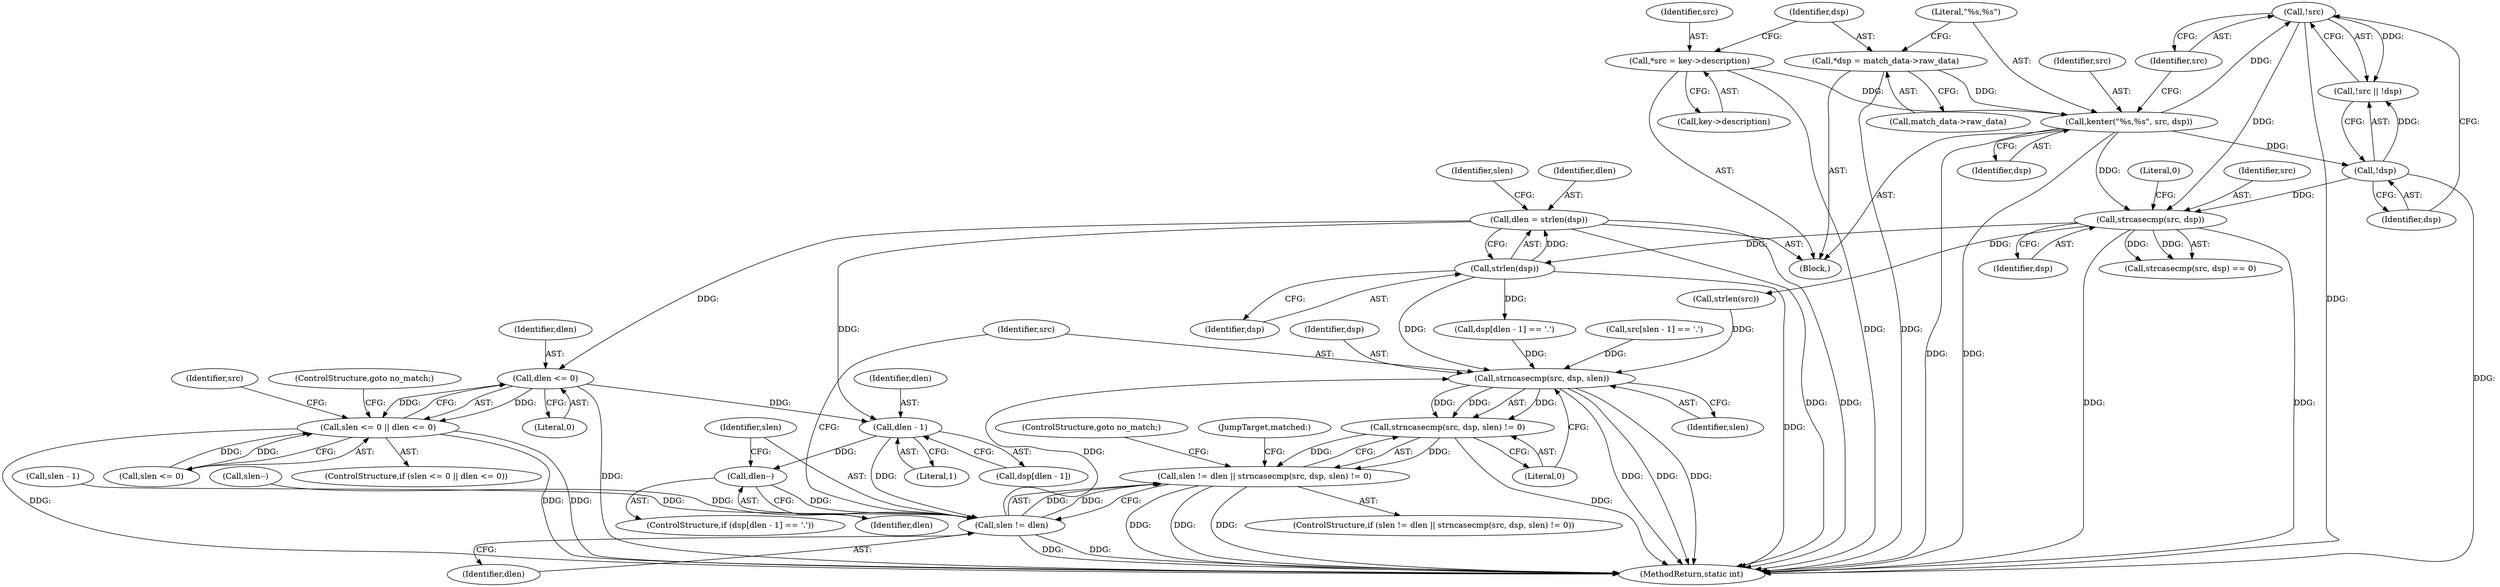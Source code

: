 digraph "0_linux_c06cfb08b88dfbe13be44a69ae2fdc3a7c902d81_1@API" {
"1000144" [label="(Call,dlen = strlen(dsp))"];
"1000146" [label="(Call,strlen(dsp))"];
"1000135" [label="(Call,strcasecmp(src, dsp))"];
"1000128" [label="(Call,!src)"];
"1000122" [label="(Call,kenter(\"%s,%s\", src, dsp))"];
"1000111" [label="(Call,*src = key->description)"];
"1000117" [label="(Call,*dsp = match_data->raw_data)"];
"1000130" [label="(Call,!dsp)"];
"1000153" [label="(Call,dlen <= 0)"];
"1000149" [label="(Call,slen <= 0 || dlen <= 0)"];
"1000171" [label="(Call,dlen - 1)"];
"1000175" [label="(Call,dlen--)"];
"1000179" [label="(Call,slen != dlen)"];
"1000178" [label="(Call,slen != dlen || strncasecmp(src, dsp, slen) != 0)"];
"1000183" [label="(Call,strncasecmp(src, dsp, slen))"];
"1000182" [label="(Call,strncasecmp(src, dsp, slen) != 0)"];
"1000125" [label="(Identifier,dsp)"];
"1000161" [label="(Call,slen - 1)"];
"1000138" [label="(Literal,0)"];
"1000165" [label="(Call,slen--)"];
"1000160" [label="(Identifier,src)"];
"1000149" [label="(Call,slen <= 0 || dlen <= 0)"];
"1000183" [label="(Call,strncasecmp(src, dsp, slen))"];
"1000153" [label="(Call,dlen <= 0)"];
"1000155" [label="(Literal,0)"];
"1000180" [label="(Identifier,slen)"];
"1000175" [label="(Call,dlen--)"];
"1000182" [label="(Call,strncasecmp(src, dsp, slen) != 0)"];
"1000173" [label="(Literal,1)"];
"1000156" [label="(ControlStructure,goto no_match;)"];
"1000176" [label="(Identifier,dlen)"];
"1000177" [label="(ControlStructure,if (slen != dlen || strncasecmp(src, dsp, slen) != 0))"];
"1000122" [label="(Call,kenter(\"%s,%s\", src, dsp))"];
"1000146" [label="(Call,strlen(dsp))"];
"1000123" [label="(Literal,\"%s,%s\")"];
"1000127" [label="(Call,!src || !dsp)"];
"1000144" [label="(Call,dlen = strlen(dsp))"];
"1000136" [label="(Identifier,src)"];
"1000150" [label="(Call,slen <= 0)"];
"1000112" [label="(Identifier,src)"];
"1000179" [label="(Call,slen != dlen)"];
"1000145" [label="(Identifier,dlen)"];
"1000158" [label="(Call,src[slen - 1] == '.')"];
"1000189" [label="(JumpTarget,matched:)"];
"1000154" [label="(Identifier,dlen)"];
"1000181" [label="(Identifier,dlen)"];
"1000151" [label="(Identifier,slen)"];
"1000129" [label="(Identifier,src)"];
"1000167" [label="(ControlStructure,if (dsp[dlen - 1] == '.'))"];
"1000188" [label="(ControlStructure,goto no_match;)"];
"1000103" [label="(Block,)"];
"1000187" [label="(Literal,0)"];
"1000119" [label="(Call,match_data->raw_data)"];
"1000124" [label="(Identifier,src)"];
"1000199" [label="(MethodReturn,static int)"];
"1000148" [label="(ControlStructure,if (slen <= 0 || dlen <= 0))"];
"1000184" [label="(Identifier,src)"];
"1000113" [label="(Call,key->description)"];
"1000147" [label="(Identifier,dsp)"];
"1000178" [label="(Call,slen != dlen || strncasecmp(src, dsp, slen) != 0)"];
"1000142" [label="(Call,strlen(src))"];
"1000117" [label="(Call,*dsp = match_data->raw_data)"];
"1000185" [label="(Identifier,dsp)"];
"1000130" [label="(Call,!dsp)"];
"1000169" [label="(Call,dsp[dlen - 1])"];
"1000131" [label="(Identifier,dsp)"];
"1000134" [label="(Call,strcasecmp(src, dsp) == 0)"];
"1000135" [label="(Call,strcasecmp(src, dsp))"];
"1000171" [label="(Call,dlen - 1)"];
"1000128" [label="(Call,!src)"];
"1000168" [label="(Call,dsp[dlen - 1] == '.')"];
"1000111" [label="(Call,*src = key->description)"];
"1000186" [label="(Identifier,slen)"];
"1000172" [label="(Identifier,dlen)"];
"1000118" [label="(Identifier,dsp)"];
"1000137" [label="(Identifier,dsp)"];
"1000144" -> "1000103"  [label="AST: "];
"1000144" -> "1000146"  [label="CFG: "];
"1000145" -> "1000144"  [label="AST: "];
"1000146" -> "1000144"  [label="AST: "];
"1000151" -> "1000144"  [label="CFG: "];
"1000144" -> "1000199"  [label="DDG: "];
"1000144" -> "1000199"  [label="DDG: "];
"1000146" -> "1000144"  [label="DDG: "];
"1000144" -> "1000153"  [label="DDG: "];
"1000144" -> "1000171"  [label="DDG: "];
"1000146" -> "1000147"  [label="CFG: "];
"1000147" -> "1000146"  [label="AST: "];
"1000146" -> "1000199"  [label="DDG: "];
"1000135" -> "1000146"  [label="DDG: "];
"1000146" -> "1000168"  [label="DDG: "];
"1000146" -> "1000183"  [label="DDG: "];
"1000135" -> "1000134"  [label="AST: "];
"1000135" -> "1000137"  [label="CFG: "];
"1000136" -> "1000135"  [label="AST: "];
"1000137" -> "1000135"  [label="AST: "];
"1000138" -> "1000135"  [label="CFG: "];
"1000135" -> "1000199"  [label="DDG: "];
"1000135" -> "1000199"  [label="DDG: "];
"1000135" -> "1000134"  [label="DDG: "];
"1000135" -> "1000134"  [label="DDG: "];
"1000128" -> "1000135"  [label="DDG: "];
"1000122" -> "1000135"  [label="DDG: "];
"1000130" -> "1000135"  [label="DDG: "];
"1000135" -> "1000142"  [label="DDG: "];
"1000128" -> "1000127"  [label="AST: "];
"1000128" -> "1000129"  [label="CFG: "];
"1000129" -> "1000128"  [label="AST: "];
"1000131" -> "1000128"  [label="CFG: "];
"1000127" -> "1000128"  [label="CFG: "];
"1000128" -> "1000199"  [label="DDG: "];
"1000128" -> "1000127"  [label="DDG: "];
"1000122" -> "1000128"  [label="DDG: "];
"1000122" -> "1000103"  [label="AST: "];
"1000122" -> "1000125"  [label="CFG: "];
"1000123" -> "1000122"  [label="AST: "];
"1000124" -> "1000122"  [label="AST: "];
"1000125" -> "1000122"  [label="AST: "];
"1000129" -> "1000122"  [label="CFG: "];
"1000122" -> "1000199"  [label="DDG: "];
"1000122" -> "1000199"  [label="DDG: "];
"1000111" -> "1000122"  [label="DDG: "];
"1000117" -> "1000122"  [label="DDG: "];
"1000122" -> "1000130"  [label="DDG: "];
"1000111" -> "1000103"  [label="AST: "];
"1000111" -> "1000113"  [label="CFG: "];
"1000112" -> "1000111"  [label="AST: "];
"1000113" -> "1000111"  [label="AST: "];
"1000118" -> "1000111"  [label="CFG: "];
"1000111" -> "1000199"  [label="DDG: "];
"1000117" -> "1000103"  [label="AST: "];
"1000117" -> "1000119"  [label="CFG: "];
"1000118" -> "1000117"  [label="AST: "];
"1000119" -> "1000117"  [label="AST: "];
"1000123" -> "1000117"  [label="CFG: "];
"1000117" -> "1000199"  [label="DDG: "];
"1000130" -> "1000127"  [label="AST: "];
"1000130" -> "1000131"  [label="CFG: "];
"1000131" -> "1000130"  [label="AST: "];
"1000127" -> "1000130"  [label="CFG: "];
"1000130" -> "1000199"  [label="DDG: "];
"1000130" -> "1000127"  [label="DDG: "];
"1000153" -> "1000149"  [label="AST: "];
"1000153" -> "1000155"  [label="CFG: "];
"1000154" -> "1000153"  [label="AST: "];
"1000155" -> "1000153"  [label="AST: "];
"1000149" -> "1000153"  [label="CFG: "];
"1000153" -> "1000199"  [label="DDG: "];
"1000153" -> "1000149"  [label="DDG: "];
"1000153" -> "1000149"  [label="DDG: "];
"1000153" -> "1000171"  [label="DDG: "];
"1000149" -> "1000148"  [label="AST: "];
"1000149" -> "1000150"  [label="CFG: "];
"1000150" -> "1000149"  [label="AST: "];
"1000156" -> "1000149"  [label="CFG: "];
"1000160" -> "1000149"  [label="CFG: "];
"1000149" -> "1000199"  [label="DDG: "];
"1000149" -> "1000199"  [label="DDG: "];
"1000149" -> "1000199"  [label="DDG: "];
"1000150" -> "1000149"  [label="DDG: "];
"1000150" -> "1000149"  [label="DDG: "];
"1000171" -> "1000169"  [label="AST: "];
"1000171" -> "1000173"  [label="CFG: "];
"1000172" -> "1000171"  [label="AST: "];
"1000173" -> "1000171"  [label="AST: "];
"1000169" -> "1000171"  [label="CFG: "];
"1000171" -> "1000175"  [label="DDG: "];
"1000171" -> "1000179"  [label="DDG: "];
"1000175" -> "1000167"  [label="AST: "];
"1000175" -> "1000176"  [label="CFG: "];
"1000176" -> "1000175"  [label="AST: "];
"1000180" -> "1000175"  [label="CFG: "];
"1000175" -> "1000179"  [label="DDG: "];
"1000179" -> "1000178"  [label="AST: "];
"1000179" -> "1000181"  [label="CFG: "];
"1000180" -> "1000179"  [label="AST: "];
"1000181" -> "1000179"  [label="AST: "];
"1000184" -> "1000179"  [label="CFG: "];
"1000178" -> "1000179"  [label="CFG: "];
"1000179" -> "1000199"  [label="DDG: "];
"1000179" -> "1000199"  [label="DDG: "];
"1000179" -> "1000178"  [label="DDG: "];
"1000179" -> "1000178"  [label="DDG: "];
"1000165" -> "1000179"  [label="DDG: "];
"1000161" -> "1000179"  [label="DDG: "];
"1000179" -> "1000183"  [label="DDG: "];
"1000178" -> "1000177"  [label="AST: "];
"1000178" -> "1000182"  [label="CFG: "];
"1000182" -> "1000178"  [label="AST: "];
"1000188" -> "1000178"  [label="CFG: "];
"1000189" -> "1000178"  [label="CFG: "];
"1000178" -> "1000199"  [label="DDG: "];
"1000178" -> "1000199"  [label="DDG: "];
"1000178" -> "1000199"  [label="DDG: "];
"1000182" -> "1000178"  [label="DDG: "];
"1000182" -> "1000178"  [label="DDG: "];
"1000183" -> "1000182"  [label="AST: "];
"1000183" -> "1000186"  [label="CFG: "];
"1000184" -> "1000183"  [label="AST: "];
"1000185" -> "1000183"  [label="AST: "];
"1000186" -> "1000183"  [label="AST: "];
"1000187" -> "1000183"  [label="CFG: "];
"1000183" -> "1000199"  [label="DDG: "];
"1000183" -> "1000199"  [label="DDG: "];
"1000183" -> "1000199"  [label="DDG: "];
"1000183" -> "1000182"  [label="DDG: "];
"1000183" -> "1000182"  [label="DDG: "];
"1000183" -> "1000182"  [label="DDG: "];
"1000158" -> "1000183"  [label="DDG: "];
"1000142" -> "1000183"  [label="DDG: "];
"1000168" -> "1000183"  [label="DDG: "];
"1000182" -> "1000187"  [label="CFG: "];
"1000187" -> "1000182"  [label="AST: "];
"1000182" -> "1000199"  [label="DDG: "];
}
